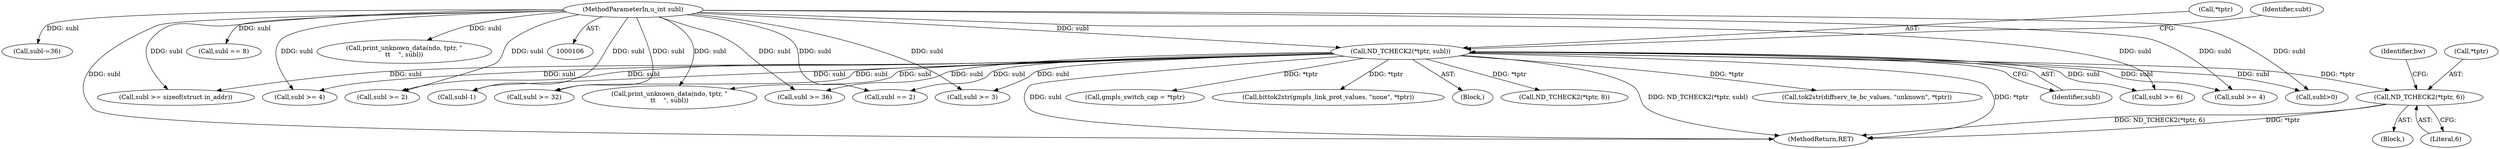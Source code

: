 digraph "0_tcpdump_5d0d76e88ee2d3236d7e032589d6f1d4ec5f7b1e@pointer" {
"1000492" [label="(Call,ND_TCHECK2(*tptr, 6))"];
"1000132" [label="(Call,ND_TCHECK2(*tptr, subl))"];
"1000110" [label="(MethodParameterIn,u_int subl)"];
"1000498" [label="(Identifier,bw)"];
"1000600" [label="(MethodReturn,RET)"];
"1000492" [label="(Call,ND_TCHECK2(*tptr, 6))"];
"1000110" [label="(MethodParameterIn,u_int subl)"];
"1000330" [label="(Call,subl == 2)"];
"1000187" [label="(Call,subl >= 4)"];
"1000411" [label="(Call,gmpls_switch_cap = *tptr)"];
"1000360" [label="(Call,bittok2str(gmpls_link_prot_values, \"none\", *tptr))"];
"1000495" [label="(Literal,6)"];
"1000317" [label="(Call,subl >= 3)"];
"1000372" [label="(Call,subl >= 6)"];
"1000132" [label="(Call,ND_TCHECK2(*tptr, subl))"];
"1000112" [label="(Block,)"];
"1000171" [label="(Call,subl >= sizeof(struct in_addr))"];
"1000529" [label="(Call,ND_TCHECK2(*tptr, 8))"];
"1000137" [label="(Identifier,subt)"];
"1000135" [label="(Identifier,subl)"];
"1000407" [label="(Call,subl >= 36)"];
"1000482" [label="(Call,subl-=36)"];
"1000212" [label="(Call,subl >= 32)"];
"1000493" [label="(Call,*tptr)"];
"1000133" [label="(Call,*tptr)"];
"1000262" [label="(Call,tok2str(diffserv_te_bc_values, \"unknown\", *tptr))"];
"1000587" [label="(Call,print_unknown_data(ndo, tptr, \"\n\t\t    \", subl))"];
"1000487" [label="(Block,)"];
"1000155" [label="(Call,subl == 8)"];
"1000350" [label="(Call,subl >= 2)"];
"1000576" [label="(Call,print_unknown_data(ndo, tptr, \"\n\t\t    \", subl))"];
"1000143" [label="(Call,subl >= 4)"];
"1000570" [label="(Call,subl>0)"];
"1000278" [label="(Call,subl-1)"];
"1000492" -> "1000487"  [label="AST: "];
"1000492" -> "1000495"  [label="CFG: "];
"1000493" -> "1000492"  [label="AST: "];
"1000495" -> "1000492"  [label="AST: "];
"1000498" -> "1000492"  [label="CFG: "];
"1000492" -> "1000600"  [label="DDG: *tptr"];
"1000492" -> "1000600"  [label="DDG: ND_TCHECK2(*tptr, 6)"];
"1000132" -> "1000492"  [label="DDG: *tptr"];
"1000132" -> "1000112"  [label="AST: "];
"1000132" -> "1000135"  [label="CFG: "];
"1000133" -> "1000132"  [label="AST: "];
"1000135" -> "1000132"  [label="AST: "];
"1000137" -> "1000132"  [label="CFG: "];
"1000132" -> "1000600"  [label="DDG: ND_TCHECK2(*tptr, subl)"];
"1000132" -> "1000600"  [label="DDG: *tptr"];
"1000132" -> "1000600"  [label="DDG: subl"];
"1000110" -> "1000132"  [label="DDG: subl"];
"1000132" -> "1000143"  [label="DDG: subl"];
"1000132" -> "1000171"  [label="DDG: subl"];
"1000132" -> "1000187"  [label="DDG: subl"];
"1000132" -> "1000212"  [label="DDG: subl"];
"1000132" -> "1000262"  [label="DDG: *tptr"];
"1000132" -> "1000278"  [label="DDG: subl"];
"1000132" -> "1000317"  [label="DDG: subl"];
"1000132" -> "1000330"  [label="DDG: subl"];
"1000132" -> "1000350"  [label="DDG: subl"];
"1000132" -> "1000360"  [label="DDG: *tptr"];
"1000132" -> "1000372"  [label="DDG: subl"];
"1000132" -> "1000407"  [label="DDG: subl"];
"1000132" -> "1000411"  [label="DDG: *tptr"];
"1000132" -> "1000529"  [label="DDG: *tptr"];
"1000132" -> "1000570"  [label="DDG: subl"];
"1000132" -> "1000587"  [label="DDG: subl"];
"1000110" -> "1000106"  [label="AST: "];
"1000110" -> "1000600"  [label="DDG: subl"];
"1000110" -> "1000143"  [label="DDG: subl"];
"1000110" -> "1000155"  [label="DDG: subl"];
"1000110" -> "1000171"  [label="DDG: subl"];
"1000110" -> "1000187"  [label="DDG: subl"];
"1000110" -> "1000212"  [label="DDG: subl"];
"1000110" -> "1000278"  [label="DDG: subl"];
"1000110" -> "1000317"  [label="DDG: subl"];
"1000110" -> "1000330"  [label="DDG: subl"];
"1000110" -> "1000350"  [label="DDG: subl"];
"1000110" -> "1000372"  [label="DDG: subl"];
"1000110" -> "1000407"  [label="DDG: subl"];
"1000110" -> "1000482"  [label="DDG: subl"];
"1000110" -> "1000570"  [label="DDG: subl"];
"1000110" -> "1000576"  [label="DDG: subl"];
"1000110" -> "1000587"  [label="DDG: subl"];
}
